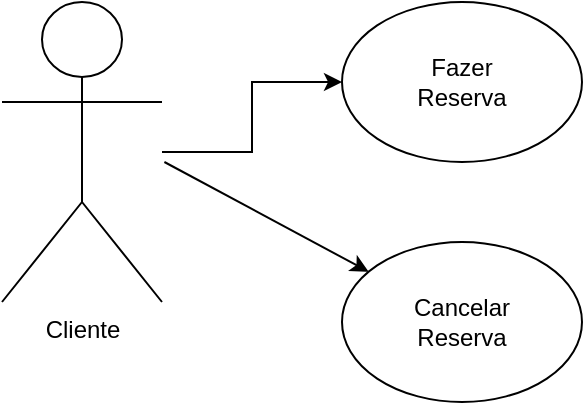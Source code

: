 <mxfile version="26.1.0" pages="2">
  <diagram name="01-13-03" id="-GWerZj08Lk_CjG5ycY0">
    <mxGraphModel dx="1050" dy="557" grid="1" gridSize="10" guides="1" tooltips="1" connect="1" arrows="1" fold="1" page="1" pageScale="1" pageWidth="827" pageHeight="1169" math="0" shadow="0">
      <root>
        <mxCell id="0" />
        <mxCell id="1" parent="0" />
        <mxCell id="nASGyxKoHISY1i5TsL08-20" value="&lt;div&gt;Fazer&lt;/div&gt;Reserva" style="ellipse;whiteSpace=wrap;html=1;" vertex="1" parent="1">
          <mxGeometry x="200" y="160" width="120" height="80" as="geometry" />
        </mxCell>
        <mxCell id="nASGyxKoHISY1i5TsL08-28" value="" style="edgeStyle=orthogonalEdgeStyle;rounded=0;orthogonalLoop=1;jettySize=auto;html=1;" edge="1" parent="1" source="nASGyxKoHISY1i5TsL08-22" target="nASGyxKoHISY1i5TsL08-20">
          <mxGeometry relative="1" as="geometry" />
        </mxCell>
        <mxCell id="nASGyxKoHISY1i5TsL08-22" value="Cliente" style="shape=umlActor;verticalLabelPosition=bottom;verticalAlign=top;html=1;outlineConnect=0;" vertex="1" parent="1">
          <mxGeometry x="30" y="160" width="80" height="150" as="geometry" />
        </mxCell>
        <mxCell id="nASGyxKoHISY1i5TsL08-25" value="Cancelar&lt;div&gt;Reserva&lt;/div&gt;" style="ellipse;whiteSpace=wrap;html=1;" vertex="1" parent="1">
          <mxGeometry x="200" y="280" width="120" height="80" as="geometry" />
        </mxCell>
        <mxCell id="nASGyxKoHISY1i5TsL08-44" value="" style="endArrow=classic;html=1;rounded=0;exitX=1;exitY=1;exitDx=0;exitDy=0;exitPerimeter=0;" edge="1" parent="1" target="nASGyxKoHISY1i5TsL08-25">
          <mxGeometry width="50" height="50" relative="1" as="geometry">
            <mxPoint x="111.2" y="240" as="sourcePoint" />
            <mxPoint x="200.0" y="373.76" as="targetPoint" />
          </mxGeometry>
        </mxCell>
      </root>
    </mxGraphModel>
  </diagram>
  <diagram id="a6u-1sVPOpbll4ff8m0j" name="02-13-03">
    <mxGraphModel dx="1235" dy="655" grid="1" gridSize="10" guides="1" tooltips="1" connect="1" arrows="1" fold="1" page="1" pageScale="1" pageWidth="827" pageHeight="1169" math="0" shadow="0">
      <root>
        <mxCell id="0" />
        <mxCell id="1" parent="0" />
        <mxCell id="Z504iCug5KrQmN7R4j0h-1" value="Cliente" style="shape=umlActor;verticalLabelPosition=bottom;verticalAlign=top;html=1;outlineConnect=0;fillColor=light-dark(#99CCFF,var(--ge-dark-color, #121212));" parent="1" vertex="1">
          <mxGeometry x="24" y="320" width="70" height="120" as="geometry" />
        </mxCell>
        <mxCell id="Z504iCug5KrQmN7R4j0h-3" value="Checar Saldo" style="ellipse;whiteSpace=wrap;html=1;fillColor=#dae8fc;strokeColor=light-dark(#000000, #5c79a3);" parent="1" vertex="1">
          <mxGeometry x="370" y="160" width="120" height="80" as="geometry" />
        </mxCell>
        <mxCell id="Z504iCug5KrQmN7R4j0h-4" value="Depositar" style="ellipse;whiteSpace=wrap;html=1;fillColor=#dae8fc;strokeColor=#000000;" parent="1" vertex="1">
          <mxGeometry x="370" y="260" width="120" height="80" as="geometry" />
        </mxCell>
        <mxCell id="Z504iCug5KrQmN7R4j0h-5" value="Sacar" style="ellipse;whiteSpace=wrap;html=1;fillColor=#dae8fc;strokeColor=default;" parent="1" vertex="1">
          <mxGeometry x="370" y="360" width="120" height="80" as="geometry" />
        </mxCell>
        <mxCell id="Z504iCug5KrQmN7R4j0h-6" value="Tranferir" style="ellipse;whiteSpace=wrap;html=1;fillColor=#dae8fc;strokeColor=light-dark(#000000, #5c79a3);" parent="1" vertex="1">
          <mxGeometry x="364" y="460" width="120" height="80" as="geometry" />
        </mxCell>
        <mxCell id="Z504iCug5KrQmN7R4j0h-8" value="" style="endArrow=classic;html=1;rounded=0;exitX=1;exitY=0.333;exitDx=0;exitDy=0;exitPerimeter=0;entryX=0;entryY=0.5;entryDx=0;entryDy=0;" parent="1" source="Z504iCug5KrQmN7R4j0h-1" target="Z504iCug5KrQmN7R4j0h-3" edge="1">
          <mxGeometry width="50" height="50" relative="1" as="geometry">
            <mxPoint x="394" y="390" as="sourcePoint" />
            <mxPoint x="444" y="340" as="targetPoint" />
            <Array as="points">
              <mxPoint x="94" y="360" />
            </Array>
          </mxGeometry>
        </mxCell>
        <mxCell id="Z504iCug5KrQmN7R4j0h-10" value="" style="endArrow=classic;html=1;rounded=0;entryX=0;entryY=0.5;entryDx=0;entryDy=0;" parent="1" source="Z504iCug5KrQmN7R4j0h-1" target="Z504iCug5KrQmN7R4j0h-5" edge="1">
          <mxGeometry width="50" height="50" relative="1" as="geometry">
            <mxPoint x="104" y="390" as="sourcePoint" />
            <mxPoint x="374" y="310" as="targetPoint" />
          </mxGeometry>
        </mxCell>
        <mxCell id="Z504iCug5KrQmN7R4j0h-11" value="" style="endArrow=classic;html=1;rounded=0;entryX=0.057;entryY=0.348;entryDx=0;entryDy=0;entryPerimeter=0;" parent="1" source="Z504iCug5KrQmN7R4j0h-1" target="Z504iCug5KrQmN7R4j0h-6" edge="1">
          <mxGeometry width="50" height="50" relative="1" as="geometry">
            <mxPoint x="144" y="350" as="sourcePoint" />
            <mxPoint x="354" y="500" as="targetPoint" />
          </mxGeometry>
        </mxCell>
        <mxCell id="Z504iCug5KrQmN7R4j0h-16" value="Banco" style="shape=umlActor;verticalLabelPosition=bottom;verticalAlign=top;html=1;outlineConnect=0;direction=east;fillColor=light-dark(#99CCFF,var(--ge-dark-color, #121212));" parent="1" vertex="1">
          <mxGeometry x="734" y="440" width="70" height="120" as="geometry" />
        </mxCell>
        <mxCell id="Z504iCug5KrQmN7R4j0h-21" value="" style="endArrow=classic;html=1;rounded=0;exitX=0;exitY=0.333;exitDx=0;exitDy=0;exitPerimeter=0;entryX=1;entryY=0.5;entryDx=0;entryDy=0;" parent="1" source="Z504iCug5KrQmN7R4j0h-16" target="Z504iCug5KrQmN7R4j0h-3" edge="1">
          <mxGeometry width="50" height="50" relative="1" as="geometry">
            <mxPoint x="394" y="390" as="sourcePoint" />
            <mxPoint x="444" y="340" as="targetPoint" />
          </mxGeometry>
        </mxCell>
        <mxCell id="Z504iCug5KrQmN7R4j0h-23" value="" style="endArrow=classic;html=1;rounded=0;" parent="1" edge="1">
          <mxGeometry width="50" height="50" relative="1" as="geometry">
            <mxPoint x="724" y="500" as="sourcePoint" />
            <mxPoint x="484" y="400" as="targetPoint" />
          </mxGeometry>
        </mxCell>
        <mxCell id="Z504iCug5KrQmN7R4j0h-24" value="" style="endArrow=classic;html=1;rounded=0;entryX=1;entryY=0.5;entryDx=0;entryDy=0;" parent="1" edge="1" target="Z504iCug5KrQmN7R4j0h-4">
          <mxGeometry width="50" height="50" relative="1" as="geometry">
            <mxPoint x="724" y="490" as="sourcePoint" />
            <mxPoint x="474" y="330" as="targetPoint" />
          </mxGeometry>
        </mxCell>
        <mxCell id="Z504iCug5KrQmN7R4j0h-25" value="" style="endArrow=classic;html=1;rounded=0;entryX=0;entryY=0.5;entryDx=0;entryDy=0;" parent="1" target="Z504iCug5KrQmN7R4j0h-4" edge="1">
          <mxGeometry width="50" height="50" relative="1" as="geometry">
            <mxPoint x="94" y="371" as="sourcePoint" />
            <mxPoint x="364" y="389" as="targetPoint" />
          </mxGeometry>
        </mxCell>
        <mxCell id="Z504iCug5KrQmN7R4j0h-26" value="" style="endArrow=classic;html=1;rounded=0;" parent="1" edge="1">
          <mxGeometry width="50" height="50" relative="1" as="geometry">
            <mxPoint x="724" y="520" as="sourcePoint" />
            <mxPoint x="484" y="500" as="targetPoint" />
          </mxGeometry>
        </mxCell>
        <mxCell id="Z504iCug5KrQmN7R4j0h-28" value="Manutenção" style="ellipse;whiteSpace=wrap;html=1;fillColor=#dae8fc;strokeColor=#000000;" parent="1" vertex="1">
          <mxGeometry x="364" y="620" width="120" height="80" as="geometry" />
        </mxCell>
        <mxCell id="Z504iCug5KrQmN7R4j0h-29" value="Reparo" style="ellipse;whiteSpace=wrap;html=1;fillColor=#dae8fc;strokeColor=#000000;" parent="1" vertex="1">
          <mxGeometry x="364" y="720" width="120" height="80" as="geometry" />
        </mxCell>
        <mxCell id="Z504iCug5KrQmN7R4j0h-30" value="" style="endArrow=classic;html=1;rounded=0;entryX=1;entryY=0.5;entryDx=0;entryDy=0;" parent="1" target="Z504iCug5KrQmN7R4j0h-28" edge="1">
          <mxGeometry width="50" height="50" relative="1" as="geometry">
            <mxPoint x="724" y="530" as="sourcePoint" />
            <mxPoint x="494" y="650" as="targetPoint" />
          </mxGeometry>
        </mxCell>
        <mxCell id="Z504iCug5KrQmN7R4j0h-31" value="" style="endArrow=classic;html=1;rounded=0;entryX=1;entryY=0.5;entryDx=0;entryDy=0;" parent="1" edge="1" target="Z504iCug5KrQmN7R4j0h-29">
          <mxGeometry width="50" height="50" relative="1" as="geometry">
            <mxPoint x="724" y="550" as="sourcePoint" />
            <mxPoint x="474" y="780" as="targetPoint" />
          </mxGeometry>
        </mxCell>
        <mxCell id="Z504iCug5KrQmN7R4j0h-32" value="Técnico" style="shape=umlActor;verticalLabelPosition=bottom;verticalAlign=top;html=1;outlineConnect=0;fillColor=light-dark(#99CCFF,var(--ge-dark-color, #121212));" parent="1" vertex="1">
          <mxGeometry x="34" y="680" width="70" height="120" as="geometry" />
        </mxCell>
        <mxCell id="Z504iCug5KrQmN7R4j0h-33" value="" style="endArrow=classic;html=1;rounded=0;entryX=0;entryY=0.5;entryDx=0;entryDy=0;" parent="1" target="Z504iCug5KrQmN7R4j0h-29" edge="1">
          <mxGeometry width="50" height="50" relative="1" as="geometry">
            <mxPoint x="114" y="760" as="sourcePoint" />
            <mxPoint x="364" y="840" as="targetPoint" />
          </mxGeometry>
        </mxCell>
        <mxCell id="Z504iCug5KrQmN7R4j0h-34" value="" style="endArrow=classic;html=1;rounded=0;entryX=0;entryY=0.5;entryDx=0;entryDy=0;" parent="1" target="Z504iCug5KrQmN7R4j0h-28" edge="1">
          <mxGeometry width="50" height="50" relative="1" as="geometry">
            <mxPoint x="114" y="730" as="sourcePoint" />
            <mxPoint x="364" y="770" as="targetPoint" />
          </mxGeometry>
        </mxCell>
        <mxCell id="Z504iCug5KrQmN7R4j0h-35" value="Sistema de caixa eletrõnico" style="text;html=1;align=center;verticalAlign=middle;resizable=0;points=[];autosize=1;strokeColor=none;fillColor=none;labelBackgroundColor=default;fontSize=30;fontColor=default;" parent="1" vertex="1">
          <mxGeometry x="229" y="60" width="390" height="50" as="geometry" />
        </mxCell>
        <mxCell id="Z504iCug5KrQmN7R4j0h-36" value="" style="endArrow=none;html=1;rounded=0;" parent="1" edge="1">
          <mxGeometry width="50" height="50" relative="1" as="geometry">
            <mxPoint x="160" y="920" as="sourcePoint" />
            <mxPoint x="160" y="40" as="targetPoint" />
          </mxGeometry>
        </mxCell>
        <mxCell id="Z504iCug5KrQmN7R4j0h-37" value="" style="endArrow=none;html=1;rounded=0;" parent="1" edge="1">
          <mxGeometry width="50" height="50" relative="1" as="geometry">
            <mxPoint x="680" y="920" as="sourcePoint" />
            <mxPoint x="680" y="40" as="targetPoint" />
          </mxGeometry>
        </mxCell>
        <mxCell id="Z504iCug5KrQmN7R4j0h-39" value="" style="endArrow=none;html=1;rounded=0;" parent="1" edge="1">
          <mxGeometry width="50" height="50" relative="1" as="geometry">
            <mxPoint x="160" y="40" as="sourcePoint" />
            <mxPoint x="680" y="40" as="targetPoint" />
          </mxGeometry>
        </mxCell>
        <mxCell id="Z504iCug5KrQmN7R4j0h-42" value="" style="endArrow=none;html=1;rounded=0;" parent="1" edge="1">
          <mxGeometry width="50" height="50" relative="1" as="geometry">
            <mxPoint x="160" y="920" as="sourcePoint" />
            <mxPoint x="680" y="920" as="targetPoint" />
          </mxGeometry>
        </mxCell>
        <mxCell id="dfuI8JY3edW6BHKsuAMu-1" style="edgeStyle=orthogonalEdgeStyle;rounded=0;orthogonalLoop=1;jettySize=auto;html=1;exitX=0.5;exitY=1;exitDx=0;exitDy=0;" edge="1" parent="1" source="Z504iCug5KrQmN7R4j0h-4" target="Z504iCug5KrQmN7R4j0h-4">
          <mxGeometry relative="1" as="geometry" />
        </mxCell>
      </root>
    </mxGraphModel>
  </diagram>
</mxfile>
